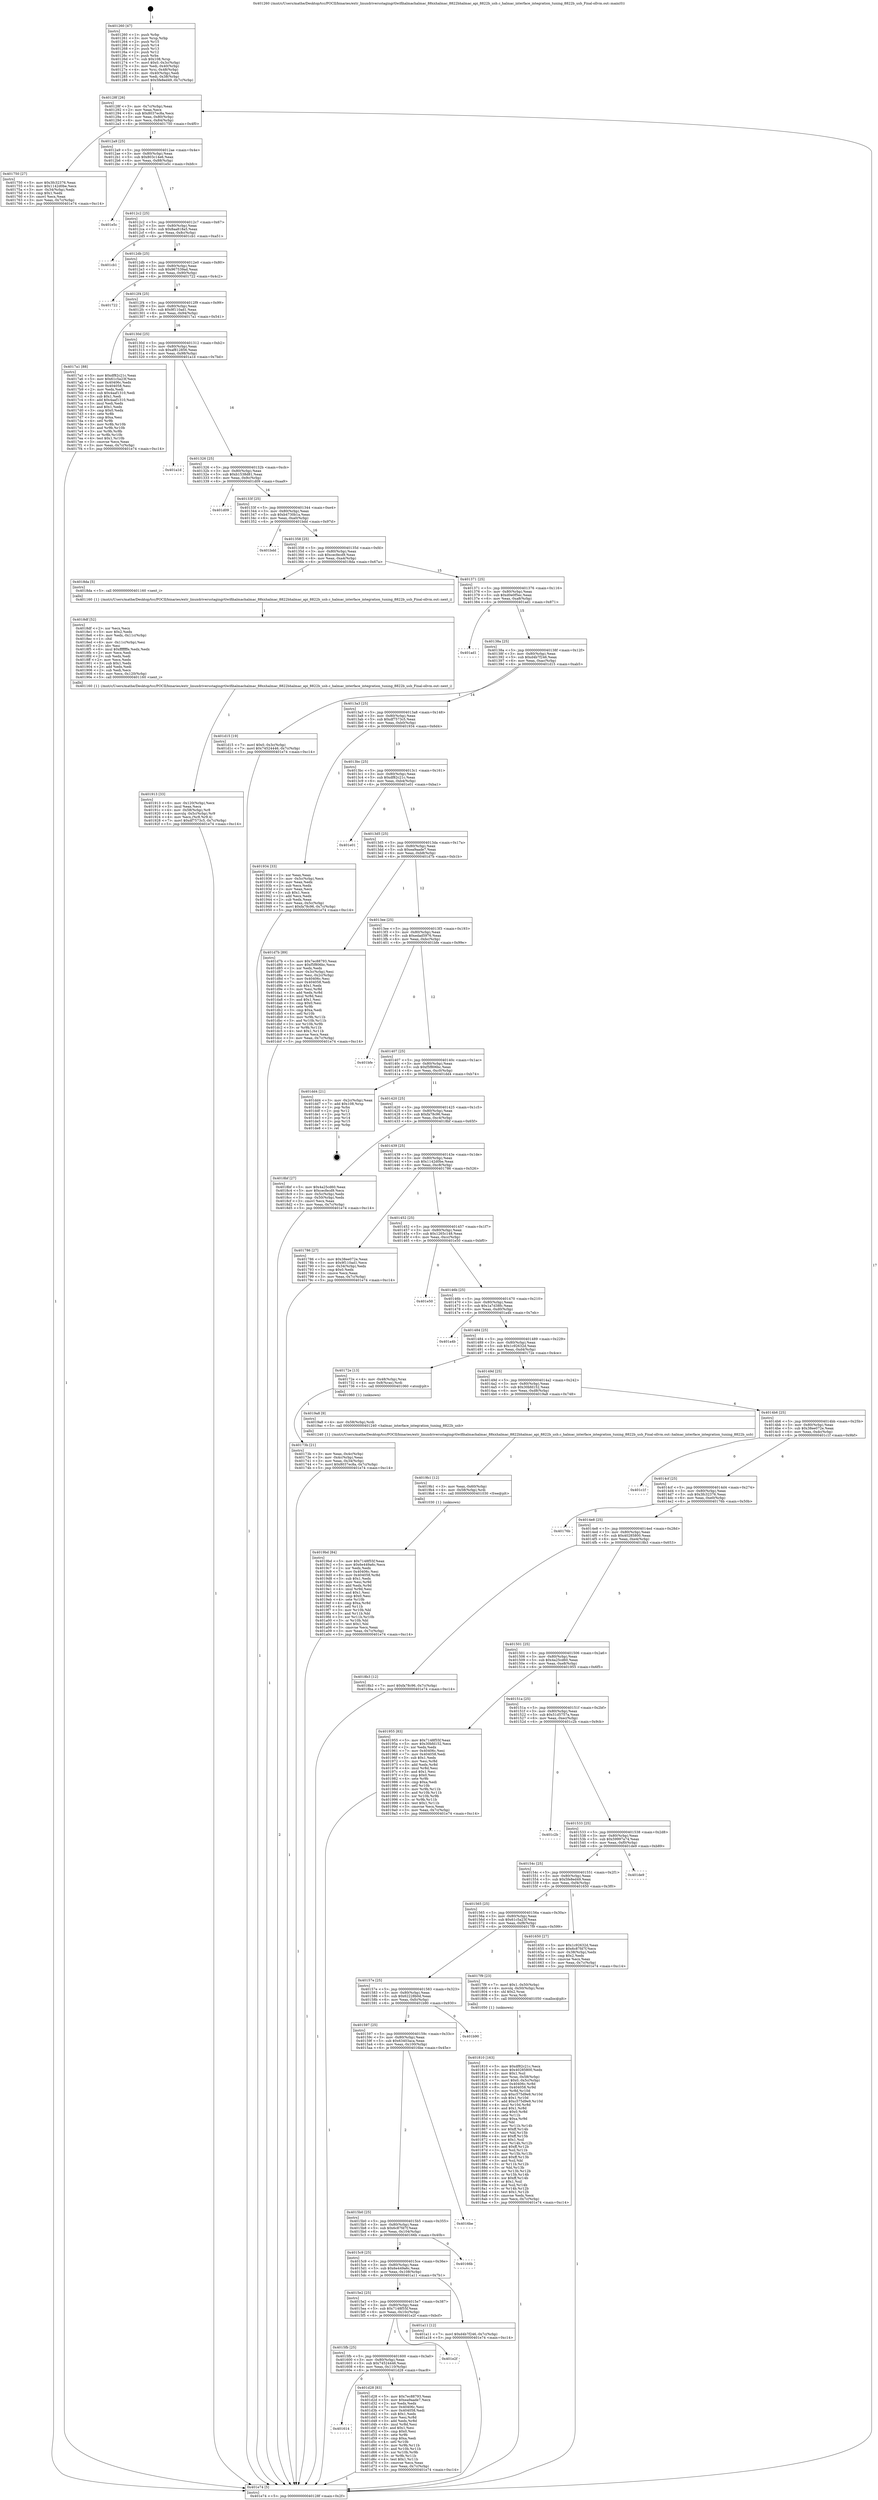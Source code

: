 digraph "0x401260" {
  label = "0x401260 (/mnt/c/Users/mathe/Desktop/tcc/POCII/binaries/extr_linuxdriversstagingrtlwifihalmachalmac_88xxhalmac_8822bhalmac_api_8822b_usb.c_halmac_interface_integration_tuning_8822b_usb_Final-ollvm.out::main(0))"
  labelloc = "t"
  node[shape=record]

  Entry [label="",width=0.3,height=0.3,shape=circle,fillcolor=black,style=filled]
  "0x40128f" [label="{
     0x40128f [26]\l
     | [instrs]\l
     &nbsp;&nbsp;0x40128f \<+3\>: mov -0x7c(%rbp),%eax\l
     &nbsp;&nbsp;0x401292 \<+2\>: mov %eax,%ecx\l
     &nbsp;&nbsp;0x401294 \<+6\>: sub $0x8037ec8a,%ecx\l
     &nbsp;&nbsp;0x40129a \<+3\>: mov %eax,-0x80(%rbp)\l
     &nbsp;&nbsp;0x40129d \<+6\>: mov %ecx,-0x84(%rbp)\l
     &nbsp;&nbsp;0x4012a3 \<+6\>: je 0000000000401750 \<main+0x4f0\>\l
  }"]
  "0x401750" [label="{
     0x401750 [27]\l
     | [instrs]\l
     &nbsp;&nbsp;0x401750 \<+5\>: mov $0x3fc32376,%eax\l
     &nbsp;&nbsp;0x401755 \<+5\>: mov $0x1142d0be,%ecx\l
     &nbsp;&nbsp;0x40175a \<+3\>: mov -0x34(%rbp),%edx\l
     &nbsp;&nbsp;0x40175d \<+3\>: cmp $0x1,%edx\l
     &nbsp;&nbsp;0x401760 \<+3\>: cmovl %ecx,%eax\l
     &nbsp;&nbsp;0x401763 \<+3\>: mov %eax,-0x7c(%rbp)\l
     &nbsp;&nbsp;0x401766 \<+5\>: jmp 0000000000401e74 \<main+0xc14\>\l
  }"]
  "0x4012a9" [label="{
     0x4012a9 [25]\l
     | [instrs]\l
     &nbsp;&nbsp;0x4012a9 \<+5\>: jmp 00000000004012ae \<main+0x4e\>\l
     &nbsp;&nbsp;0x4012ae \<+3\>: mov -0x80(%rbp),%eax\l
     &nbsp;&nbsp;0x4012b1 \<+5\>: sub $0x803c14e6,%eax\l
     &nbsp;&nbsp;0x4012b6 \<+6\>: mov %eax,-0x88(%rbp)\l
     &nbsp;&nbsp;0x4012bc \<+6\>: je 0000000000401e5c \<main+0xbfc\>\l
  }"]
  Exit [label="",width=0.3,height=0.3,shape=circle,fillcolor=black,style=filled,peripheries=2]
  "0x401e5c" [label="{
     0x401e5c\l
  }", style=dashed]
  "0x4012c2" [label="{
     0x4012c2 [25]\l
     | [instrs]\l
     &nbsp;&nbsp;0x4012c2 \<+5\>: jmp 00000000004012c7 \<main+0x67\>\l
     &nbsp;&nbsp;0x4012c7 \<+3\>: mov -0x80(%rbp),%eax\l
     &nbsp;&nbsp;0x4012ca \<+5\>: sub $0x8aa818a5,%eax\l
     &nbsp;&nbsp;0x4012cf \<+6\>: mov %eax,-0x8c(%rbp)\l
     &nbsp;&nbsp;0x4012d5 \<+6\>: je 0000000000401cb1 \<main+0xa51\>\l
  }"]
  "0x401614" [label="{
     0x401614\l
  }", style=dashed]
  "0x401cb1" [label="{
     0x401cb1\l
  }", style=dashed]
  "0x4012db" [label="{
     0x4012db [25]\l
     | [instrs]\l
     &nbsp;&nbsp;0x4012db \<+5\>: jmp 00000000004012e0 \<main+0x80\>\l
     &nbsp;&nbsp;0x4012e0 \<+3\>: mov -0x80(%rbp),%eax\l
     &nbsp;&nbsp;0x4012e3 \<+5\>: sub $0x967539ad,%eax\l
     &nbsp;&nbsp;0x4012e8 \<+6\>: mov %eax,-0x90(%rbp)\l
     &nbsp;&nbsp;0x4012ee \<+6\>: je 0000000000401722 \<main+0x4c2\>\l
  }"]
  "0x401d28" [label="{
     0x401d28 [83]\l
     | [instrs]\l
     &nbsp;&nbsp;0x401d28 \<+5\>: mov $0x7ec88793,%eax\l
     &nbsp;&nbsp;0x401d2d \<+5\>: mov $0xea9aade7,%ecx\l
     &nbsp;&nbsp;0x401d32 \<+2\>: xor %edx,%edx\l
     &nbsp;&nbsp;0x401d34 \<+7\>: mov 0x40406c,%esi\l
     &nbsp;&nbsp;0x401d3b \<+7\>: mov 0x404058,%edi\l
     &nbsp;&nbsp;0x401d42 \<+3\>: sub $0x1,%edx\l
     &nbsp;&nbsp;0x401d45 \<+3\>: mov %esi,%r8d\l
     &nbsp;&nbsp;0x401d48 \<+3\>: add %edx,%r8d\l
     &nbsp;&nbsp;0x401d4b \<+4\>: imul %r8d,%esi\l
     &nbsp;&nbsp;0x401d4f \<+3\>: and $0x1,%esi\l
     &nbsp;&nbsp;0x401d52 \<+3\>: cmp $0x0,%esi\l
     &nbsp;&nbsp;0x401d55 \<+4\>: sete %r9b\l
     &nbsp;&nbsp;0x401d59 \<+3\>: cmp $0xa,%edi\l
     &nbsp;&nbsp;0x401d5c \<+4\>: setl %r10b\l
     &nbsp;&nbsp;0x401d60 \<+3\>: mov %r9b,%r11b\l
     &nbsp;&nbsp;0x401d63 \<+3\>: and %r10b,%r11b\l
     &nbsp;&nbsp;0x401d66 \<+3\>: xor %r10b,%r9b\l
     &nbsp;&nbsp;0x401d69 \<+3\>: or %r9b,%r11b\l
     &nbsp;&nbsp;0x401d6c \<+4\>: test $0x1,%r11b\l
     &nbsp;&nbsp;0x401d70 \<+3\>: cmovne %ecx,%eax\l
     &nbsp;&nbsp;0x401d73 \<+3\>: mov %eax,-0x7c(%rbp)\l
     &nbsp;&nbsp;0x401d76 \<+5\>: jmp 0000000000401e74 \<main+0xc14\>\l
  }"]
  "0x401722" [label="{
     0x401722\l
  }", style=dashed]
  "0x4012f4" [label="{
     0x4012f4 [25]\l
     | [instrs]\l
     &nbsp;&nbsp;0x4012f4 \<+5\>: jmp 00000000004012f9 \<main+0x99\>\l
     &nbsp;&nbsp;0x4012f9 \<+3\>: mov -0x80(%rbp),%eax\l
     &nbsp;&nbsp;0x4012fc \<+5\>: sub $0x9f110ad1,%eax\l
     &nbsp;&nbsp;0x401301 \<+6\>: mov %eax,-0x94(%rbp)\l
     &nbsp;&nbsp;0x401307 \<+6\>: je 00000000004017a1 \<main+0x541\>\l
  }"]
  "0x4015fb" [label="{
     0x4015fb [25]\l
     | [instrs]\l
     &nbsp;&nbsp;0x4015fb \<+5\>: jmp 0000000000401600 \<main+0x3a0\>\l
     &nbsp;&nbsp;0x401600 \<+3\>: mov -0x80(%rbp),%eax\l
     &nbsp;&nbsp;0x401603 \<+5\>: sub $0x74524446,%eax\l
     &nbsp;&nbsp;0x401608 \<+6\>: mov %eax,-0x110(%rbp)\l
     &nbsp;&nbsp;0x40160e \<+6\>: je 0000000000401d28 \<main+0xac8\>\l
  }"]
  "0x4017a1" [label="{
     0x4017a1 [88]\l
     | [instrs]\l
     &nbsp;&nbsp;0x4017a1 \<+5\>: mov $0xdf82c21c,%eax\l
     &nbsp;&nbsp;0x4017a6 \<+5\>: mov $0x61c5a23f,%ecx\l
     &nbsp;&nbsp;0x4017ab \<+7\>: mov 0x40406c,%edx\l
     &nbsp;&nbsp;0x4017b2 \<+7\>: mov 0x404058,%esi\l
     &nbsp;&nbsp;0x4017b9 \<+2\>: mov %edx,%edi\l
     &nbsp;&nbsp;0x4017bb \<+6\>: sub $0x4aaf1310,%edi\l
     &nbsp;&nbsp;0x4017c1 \<+3\>: sub $0x1,%edi\l
     &nbsp;&nbsp;0x4017c4 \<+6\>: add $0x4aaf1310,%edi\l
     &nbsp;&nbsp;0x4017ca \<+3\>: imul %edi,%edx\l
     &nbsp;&nbsp;0x4017cd \<+3\>: and $0x1,%edx\l
     &nbsp;&nbsp;0x4017d0 \<+3\>: cmp $0x0,%edx\l
     &nbsp;&nbsp;0x4017d3 \<+4\>: sete %r8b\l
     &nbsp;&nbsp;0x4017d7 \<+3\>: cmp $0xa,%esi\l
     &nbsp;&nbsp;0x4017da \<+4\>: setl %r9b\l
     &nbsp;&nbsp;0x4017de \<+3\>: mov %r8b,%r10b\l
     &nbsp;&nbsp;0x4017e1 \<+3\>: and %r9b,%r10b\l
     &nbsp;&nbsp;0x4017e4 \<+3\>: xor %r9b,%r8b\l
     &nbsp;&nbsp;0x4017e7 \<+3\>: or %r8b,%r10b\l
     &nbsp;&nbsp;0x4017ea \<+4\>: test $0x1,%r10b\l
     &nbsp;&nbsp;0x4017ee \<+3\>: cmovne %ecx,%eax\l
     &nbsp;&nbsp;0x4017f1 \<+3\>: mov %eax,-0x7c(%rbp)\l
     &nbsp;&nbsp;0x4017f4 \<+5\>: jmp 0000000000401e74 \<main+0xc14\>\l
  }"]
  "0x40130d" [label="{
     0x40130d [25]\l
     | [instrs]\l
     &nbsp;&nbsp;0x40130d \<+5\>: jmp 0000000000401312 \<main+0xb2\>\l
     &nbsp;&nbsp;0x401312 \<+3\>: mov -0x80(%rbp),%eax\l
     &nbsp;&nbsp;0x401315 \<+5\>: sub $0xaf812856,%eax\l
     &nbsp;&nbsp;0x40131a \<+6\>: mov %eax,-0x98(%rbp)\l
     &nbsp;&nbsp;0x401320 \<+6\>: je 0000000000401a1d \<main+0x7bd\>\l
  }"]
  "0x401e2f" [label="{
     0x401e2f\l
  }", style=dashed]
  "0x401a1d" [label="{
     0x401a1d\l
  }", style=dashed]
  "0x401326" [label="{
     0x401326 [25]\l
     | [instrs]\l
     &nbsp;&nbsp;0x401326 \<+5\>: jmp 000000000040132b \<main+0xcb\>\l
     &nbsp;&nbsp;0x40132b \<+3\>: mov -0x80(%rbp),%eax\l
     &nbsp;&nbsp;0x40132e \<+5\>: sub $0xb1538d81,%eax\l
     &nbsp;&nbsp;0x401333 \<+6\>: mov %eax,-0x9c(%rbp)\l
     &nbsp;&nbsp;0x401339 \<+6\>: je 0000000000401d09 \<main+0xaa9\>\l
  }"]
  "0x4015e2" [label="{
     0x4015e2 [25]\l
     | [instrs]\l
     &nbsp;&nbsp;0x4015e2 \<+5\>: jmp 00000000004015e7 \<main+0x387\>\l
     &nbsp;&nbsp;0x4015e7 \<+3\>: mov -0x80(%rbp),%eax\l
     &nbsp;&nbsp;0x4015ea \<+5\>: sub $0x7148f55f,%eax\l
     &nbsp;&nbsp;0x4015ef \<+6\>: mov %eax,-0x10c(%rbp)\l
     &nbsp;&nbsp;0x4015f5 \<+6\>: je 0000000000401e2f \<main+0xbcf\>\l
  }"]
  "0x401d09" [label="{
     0x401d09\l
  }", style=dashed]
  "0x40133f" [label="{
     0x40133f [25]\l
     | [instrs]\l
     &nbsp;&nbsp;0x40133f \<+5\>: jmp 0000000000401344 \<main+0xe4\>\l
     &nbsp;&nbsp;0x401344 \<+3\>: mov -0x80(%rbp),%eax\l
     &nbsp;&nbsp;0x401347 \<+5\>: sub $0xb4730b1a,%eax\l
     &nbsp;&nbsp;0x40134c \<+6\>: mov %eax,-0xa0(%rbp)\l
     &nbsp;&nbsp;0x401352 \<+6\>: je 0000000000401bdd \<main+0x97d\>\l
  }"]
  "0x401a11" [label="{
     0x401a11 [12]\l
     | [instrs]\l
     &nbsp;&nbsp;0x401a11 \<+7\>: movl $0xd4b7f246,-0x7c(%rbp)\l
     &nbsp;&nbsp;0x401a18 \<+5\>: jmp 0000000000401e74 \<main+0xc14\>\l
  }"]
  "0x401bdd" [label="{
     0x401bdd\l
  }", style=dashed]
  "0x401358" [label="{
     0x401358 [25]\l
     | [instrs]\l
     &nbsp;&nbsp;0x401358 \<+5\>: jmp 000000000040135d \<main+0xfd\>\l
     &nbsp;&nbsp;0x40135d \<+3\>: mov -0x80(%rbp),%eax\l
     &nbsp;&nbsp;0x401360 \<+5\>: sub $0xcecfecd9,%eax\l
     &nbsp;&nbsp;0x401365 \<+6\>: mov %eax,-0xa4(%rbp)\l
     &nbsp;&nbsp;0x40136b \<+6\>: je 00000000004018da \<main+0x67a\>\l
  }"]
  "0x4015c9" [label="{
     0x4015c9 [25]\l
     | [instrs]\l
     &nbsp;&nbsp;0x4015c9 \<+5\>: jmp 00000000004015ce \<main+0x36e\>\l
     &nbsp;&nbsp;0x4015ce \<+3\>: mov -0x80(%rbp),%eax\l
     &nbsp;&nbsp;0x4015d1 \<+5\>: sub $0x6e449a6c,%eax\l
     &nbsp;&nbsp;0x4015d6 \<+6\>: mov %eax,-0x108(%rbp)\l
     &nbsp;&nbsp;0x4015dc \<+6\>: je 0000000000401a11 \<main+0x7b1\>\l
  }"]
  "0x4018da" [label="{
     0x4018da [5]\l
     | [instrs]\l
     &nbsp;&nbsp;0x4018da \<+5\>: call 0000000000401160 \<next_i\>\l
     | [calls]\l
     &nbsp;&nbsp;0x401160 \{1\} (/mnt/c/Users/mathe/Desktop/tcc/POCII/binaries/extr_linuxdriversstagingrtlwifihalmachalmac_88xxhalmac_8822bhalmac_api_8822b_usb.c_halmac_interface_integration_tuning_8822b_usb_Final-ollvm.out::next_i)\l
  }"]
  "0x401371" [label="{
     0x401371 [25]\l
     | [instrs]\l
     &nbsp;&nbsp;0x401371 \<+5\>: jmp 0000000000401376 \<main+0x116\>\l
     &nbsp;&nbsp;0x401376 \<+3\>: mov -0x80(%rbp),%eax\l
     &nbsp;&nbsp;0x401379 \<+5\>: sub $0xd0e0f5ec,%eax\l
     &nbsp;&nbsp;0x40137e \<+6\>: mov %eax,-0xa8(%rbp)\l
     &nbsp;&nbsp;0x401384 \<+6\>: je 0000000000401ad1 \<main+0x871\>\l
  }"]
  "0x40166b" [label="{
     0x40166b\l
  }", style=dashed]
  "0x401ad1" [label="{
     0x401ad1\l
  }", style=dashed]
  "0x40138a" [label="{
     0x40138a [25]\l
     | [instrs]\l
     &nbsp;&nbsp;0x40138a \<+5\>: jmp 000000000040138f \<main+0x12f\>\l
     &nbsp;&nbsp;0x40138f \<+3\>: mov -0x80(%rbp),%eax\l
     &nbsp;&nbsp;0x401392 \<+5\>: sub $0xd4b7f246,%eax\l
     &nbsp;&nbsp;0x401397 \<+6\>: mov %eax,-0xac(%rbp)\l
     &nbsp;&nbsp;0x40139d \<+6\>: je 0000000000401d15 \<main+0xab5\>\l
  }"]
  "0x4015b0" [label="{
     0x4015b0 [25]\l
     | [instrs]\l
     &nbsp;&nbsp;0x4015b0 \<+5\>: jmp 00000000004015b5 \<main+0x355\>\l
     &nbsp;&nbsp;0x4015b5 \<+3\>: mov -0x80(%rbp),%eax\l
     &nbsp;&nbsp;0x4015b8 \<+5\>: sub $0x6c87fd7f,%eax\l
     &nbsp;&nbsp;0x4015bd \<+6\>: mov %eax,-0x104(%rbp)\l
     &nbsp;&nbsp;0x4015c3 \<+6\>: je 000000000040166b \<main+0x40b\>\l
  }"]
  "0x401d15" [label="{
     0x401d15 [19]\l
     | [instrs]\l
     &nbsp;&nbsp;0x401d15 \<+7\>: movl $0x0,-0x3c(%rbp)\l
     &nbsp;&nbsp;0x401d1c \<+7\>: movl $0x74524446,-0x7c(%rbp)\l
     &nbsp;&nbsp;0x401d23 \<+5\>: jmp 0000000000401e74 \<main+0xc14\>\l
  }"]
  "0x4013a3" [label="{
     0x4013a3 [25]\l
     | [instrs]\l
     &nbsp;&nbsp;0x4013a3 \<+5\>: jmp 00000000004013a8 \<main+0x148\>\l
     &nbsp;&nbsp;0x4013a8 \<+3\>: mov -0x80(%rbp),%eax\l
     &nbsp;&nbsp;0x4013ab \<+5\>: sub $0xdf7573c5,%eax\l
     &nbsp;&nbsp;0x4013b0 \<+6\>: mov %eax,-0xb0(%rbp)\l
     &nbsp;&nbsp;0x4013b6 \<+6\>: je 0000000000401934 \<main+0x6d4\>\l
  }"]
  "0x4016be" [label="{
     0x4016be\l
  }", style=dashed]
  "0x401934" [label="{
     0x401934 [33]\l
     | [instrs]\l
     &nbsp;&nbsp;0x401934 \<+2\>: xor %eax,%eax\l
     &nbsp;&nbsp;0x401936 \<+3\>: mov -0x5c(%rbp),%ecx\l
     &nbsp;&nbsp;0x401939 \<+2\>: mov %eax,%edx\l
     &nbsp;&nbsp;0x40193b \<+2\>: sub %ecx,%edx\l
     &nbsp;&nbsp;0x40193d \<+2\>: mov %eax,%ecx\l
     &nbsp;&nbsp;0x40193f \<+3\>: sub $0x1,%ecx\l
     &nbsp;&nbsp;0x401942 \<+2\>: add %ecx,%edx\l
     &nbsp;&nbsp;0x401944 \<+2\>: sub %edx,%eax\l
     &nbsp;&nbsp;0x401946 \<+3\>: mov %eax,-0x5c(%rbp)\l
     &nbsp;&nbsp;0x401949 \<+7\>: movl $0xfa78c96,-0x7c(%rbp)\l
     &nbsp;&nbsp;0x401950 \<+5\>: jmp 0000000000401e74 \<main+0xc14\>\l
  }"]
  "0x4013bc" [label="{
     0x4013bc [25]\l
     | [instrs]\l
     &nbsp;&nbsp;0x4013bc \<+5\>: jmp 00000000004013c1 \<main+0x161\>\l
     &nbsp;&nbsp;0x4013c1 \<+3\>: mov -0x80(%rbp),%eax\l
     &nbsp;&nbsp;0x4013c4 \<+5\>: sub $0xdf82c21c,%eax\l
     &nbsp;&nbsp;0x4013c9 \<+6\>: mov %eax,-0xb4(%rbp)\l
     &nbsp;&nbsp;0x4013cf \<+6\>: je 0000000000401e01 \<main+0xba1\>\l
  }"]
  "0x401597" [label="{
     0x401597 [25]\l
     | [instrs]\l
     &nbsp;&nbsp;0x401597 \<+5\>: jmp 000000000040159c \<main+0x33c\>\l
     &nbsp;&nbsp;0x40159c \<+3\>: mov -0x80(%rbp),%eax\l
     &nbsp;&nbsp;0x40159f \<+5\>: sub $0x63403aca,%eax\l
     &nbsp;&nbsp;0x4015a4 \<+6\>: mov %eax,-0x100(%rbp)\l
     &nbsp;&nbsp;0x4015aa \<+6\>: je 00000000004016be \<main+0x45e\>\l
  }"]
  "0x401e01" [label="{
     0x401e01\l
  }", style=dashed]
  "0x4013d5" [label="{
     0x4013d5 [25]\l
     | [instrs]\l
     &nbsp;&nbsp;0x4013d5 \<+5\>: jmp 00000000004013da \<main+0x17a\>\l
     &nbsp;&nbsp;0x4013da \<+3\>: mov -0x80(%rbp),%eax\l
     &nbsp;&nbsp;0x4013dd \<+5\>: sub $0xea9aade7,%eax\l
     &nbsp;&nbsp;0x4013e2 \<+6\>: mov %eax,-0xb8(%rbp)\l
     &nbsp;&nbsp;0x4013e8 \<+6\>: je 0000000000401d7b \<main+0xb1b\>\l
  }"]
  "0x401b90" [label="{
     0x401b90\l
  }", style=dashed]
  "0x401d7b" [label="{
     0x401d7b [89]\l
     | [instrs]\l
     &nbsp;&nbsp;0x401d7b \<+5\>: mov $0x7ec88793,%eax\l
     &nbsp;&nbsp;0x401d80 \<+5\>: mov $0xf5f806bc,%ecx\l
     &nbsp;&nbsp;0x401d85 \<+2\>: xor %edx,%edx\l
     &nbsp;&nbsp;0x401d87 \<+3\>: mov -0x3c(%rbp),%esi\l
     &nbsp;&nbsp;0x401d8a \<+3\>: mov %esi,-0x2c(%rbp)\l
     &nbsp;&nbsp;0x401d8d \<+7\>: mov 0x40406c,%esi\l
     &nbsp;&nbsp;0x401d94 \<+7\>: mov 0x404058,%edi\l
     &nbsp;&nbsp;0x401d9b \<+3\>: sub $0x1,%edx\l
     &nbsp;&nbsp;0x401d9e \<+3\>: mov %esi,%r8d\l
     &nbsp;&nbsp;0x401da1 \<+3\>: add %edx,%r8d\l
     &nbsp;&nbsp;0x401da4 \<+4\>: imul %r8d,%esi\l
     &nbsp;&nbsp;0x401da8 \<+3\>: and $0x1,%esi\l
     &nbsp;&nbsp;0x401dab \<+3\>: cmp $0x0,%esi\l
     &nbsp;&nbsp;0x401dae \<+4\>: sete %r9b\l
     &nbsp;&nbsp;0x401db2 \<+3\>: cmp $0xa,%edi\l
     &nbsp;&nbsp;0x401db5 \<+4\>: setl %r10b\l
     &nbsp;&nbsp;0x401db9 \<+3\>: mov %r9b,%r11b\l
     &nbsp;&nbsp;0x401dbc \<+3\>: and %r10b,%r11b\l
     &nbsp;&nbsp;0x401dbf \<+3\>: xor %r10b,%r9b\l
     &nbsp;&nbsp;0x401dc2 \<+3\>: or %r9b,%r11b\l
     &nbsp;&nbsp;0x401dc5 \<+4\>: test $0x1,%r11b\l
     &nbsp;&nbsp;0x401dc9 \<+3\>: cmovne %ecx,%eax\l
     &nbsp;&nbsp;0x401dcc \<+3\>: mov %eax,-0x7c(%rbp)\l
     &nbsp;&nbsp;0x401dcf \<+5\>: jmp 0000000000401e74 \<main+0xc14\>\l
  }"]
  "0x4013ee" [label="{
     0x4013ee [25]\l
     | [instrs]\l
     &nbsp;&nbsp;0x4013ee \<+5\>: jmp 00000000004013f3 \<main+0x193\>\l
     &nbsp;&nbsp;0x4013f3 \<+3\>: mov -0x80(%rbp),%eax\l
     &nbsp;&nbsp;0x4013f6 \<+5\>: sub $0xedad5976,%eax\l
     &nbsp;&nbsp;0x4013fb \<+6\>: mov %eax,-0xbc(%rbp)\l
     &nbsp;&nbsp;0x401401 \<+6\>: je 0000000000401bfe \<main+0x99e\>\l
  }"]
  "0x4019bd" [label="{
     0x4019bd [84]\l
     | [instrs]\l
     &nbsp;&nbsp;0x4019bd \<+5\>: mov $0x7148f55f,%eax\l
     &nbsp;&nbsp;0x4019c2 \<+5\>: mov $0x6e449a6c,%ecx\l
     &nbsp;&nbsp;0x4019c7 \<+2\>: xor %edx,%edx\l
     &nbsp;&nbsp;0x4019c9 \<+7\>: mov 0x40406c,%esi\l
     &nbsp;&nbsp;0x4019d0 \<+8\>: mov 0x404058,%r8d\l
     &nbsp;&nbsp;0x4019d8 \<+3\>: sub $0x1,%edx\l
     &nbsp;&nbsp;0x4019db \<+3\>: mov %esi,%r9d\l
     &nbsp;&nbsp;0x4019de \<+3\>: add %edx,%r9d\l
     &nbsp;&nbsp;0x4019e1 \<+4\>: imul %r9d,%esi\l
     &nbsp;&nbsp;0x4019e5 \<+3\>: and $0x1,%esi\l
     &nbsp;&nbsp;0x4019e8 \<+3\>: cmp $0x0,%esi\l
     &nbsp;&nbsp;0x4019eb \<+4\>: sete %r10b\l
     &nbsp;&nbsp;0x4019ef \<+4\>: cmp $0xa,%r8d\l
     &nbsp;&nbsp;0x4019f3 \<+4\>: setl %r11b\l
     &nbsp;&nbsp;0x4019f7 \<+3\>: mov %r10b,%bl\l
     &nbsp;&nbsp;0x4019fa \<+3\>: and %r11b,%bl\l
     &nbsp;&nbsp;0x4019fd \<+3\>: xor %r11b,%r10b\l
     &nbsp;&nbsp;0x401a00 \<+3\>: or %r10b,%bl\l
     &nbsp;&nbsp;0x401a03 \<+3\>: test $0x1,%bl\l
     &nbsp;&nbsp;0x401a06 \<+3\>: cmovne %ecx,%eax\l
     &nbsp;&nbsp;0x401a09 \<+3\>: mov %eax,-0x7c(%rbp)\l
     &nbsp;&nbsp;0x401a0c \<+5\>: jmp 0000000000401e74 \<main+0xc14\>\l
  }"]
  "0x401bfe" [label="{
     0x401bfe\l
  }", style=dashed]
  "0x401407" [label="{
     0x401407 [25]\l
     | [instrs]\l
     &nbsp;&nbsp;0x401407 \<+5\>: jmp 000000000040140c \<main+0x1ac\>\l
     &nbsp;&nbsp;0x40140c \<+3\>: mov -0x80(%rbp),%eax\l
     &nbsp;&nbsp;0x40140f \<+5\>: sub $0xf5f806bc,%eax\l
     &nbsp;&nbsp;0x401414 \<+6\>: mov %eax,-0xc0(%rbp)\l
     &nbsp;&nbsp;0x40141a \<+6\>: je 0000000000401dd4 \<main+0xb74\>\l
  }"]
  "0x4019b1" [label="{
     0x4019b1 [12]\l
     | [instrs]\l
     &nbsp;&nbsp;0x4019b1 \<+3\>: mov %eax,-0x60(%rbp)\l
     &nbsp;&nbsp;0x4019b4 \<+4\>: mov -0x58(%rbp),%rdi\l
     &nbsp;&nbsp;0x4019b8 \<+5\>: call 0000000000401030 \<free@plt\>\l
     | [calls]\l
     &nbsp;&nbsp;0x401030 \{1\} (unknown)\l
  }"]
  "0x401dd4" [label="{
     0x401dd4 [21]\l
     | [instrs]\l
     &nbsp;&nbsp;0x401dd4 \<+3\>: mov -0x2c(%rbp),%eax\l
     &nbsp;&nbsp;0x401dd7 \<+7\>: add $0x108,%rsp\l
     &nbsp;&nbsp;0x401dde \<+1\>: pop %rbx\l
     &nbsp;&nbsp;0x401ddf \<+2\>: pop %r12\l
     &nbsp;&nbsp;0x401de1 \<+2\>: pop %r13\l
     &nbsp;&nbsp;0x401de3 \<+2\>: pop %r14\l
     &nbsp;&nbsp;0x401de5 \<+2\>: pop %r15\l
     &nbsp;&nbsp;0x401de7 \<+1\>: pop %rbp\l
     &nbsp;&nbsp;0x401de8 \<+1\>: ret\l
  }"]
  "0x401420" [label="{
     0x401420 [25]\l
     | [instrs]\l
     &nbsp;&nbsp;0x401420 \<+5\>: jmp 0000000000401425 \<main+0x1c5\>\l
     &nbsp;&nbsp;0x401425 \<+3\>: mov -0x80(%rbp),%eax\l
     &nbsp;&nbsp;0x401428 \<+5\>: sub $0xfa78c96,%eax\l
     &nbsp;&nbsp;0x40142d \<+6\>: mov %eax,-0xc4(%rbp)\l
     &nbsp;&nbsp;0x401433 \<+6\>: je 00000000004018bf \<main+0x65f\>\l
  }"]
  "0x401913" [label="{
     0x401913 [33]\l
     | [instrs]\l
     &nbsp;&nbsp;0x401913 \<+6\>: mov -0x120(%rbp),%ecx\l
     &nbsp;&nbsp;0x401919 \<+3\>: imul %eax,%ecx\l
     &nbsp;&nbsp;0x40191c \<+4\>: mov -0x58(%rbp),%r8\l
     &nbsp;&nbsp;0x401920 \<+4\>: movslq -0x5c(%rbp),%r9\l
     &nbsp;&nbsp;0x401924 \<+4\>: mov %ecx,(%r8,%r9,4)\l
     &nbsp;&nbsp;0x401928 \<+7\>: movl $0xdf7573c5,-0x7c(%rbp)\l
     &nbsp;&nbsp;0x40192f \<+5\>: jmp 0000000000401e74 \<main+0xc14\>\l
  }"]
  "0x4018bf" [label="{
     0x4018bf [27]\l
     | [instrs]\l
     &nbsp;&nbsp;0x4018bf \<+5\>: mov $0x4a25cd60,%eax\l
     &nbsp;&nbsp;0x4018c4 \<+5\>: mov $0xcecfecd9,%ecx\l
     &nbsp;&nbsp;0x4018c9 \<+3\>: mov -0x5c(%rbp),%edx\l
     &nbsp;&nbsp;0x4018cc \<+3\>: cmp -0x50(%rbp),%edx\l
     &nbsp;&nbsp;0x4018cf \<+3\>: cmovl %ecx,%eax\l
     &nbsp;&nbsp;0x4018d2 \<+3\>: mov %eax,-0x7c(%rbp)\l
     &nbsp;&nbsp;0x4018d5 \<+5\>: jmp 0000000000401e74 \<main+0xc14\>\l
  }"]
  "0x401439" [label="{
     0x401439 [25]\l
     | [instrs]\l
     &nbsp;&nbsp;0x401439 \<+5\>: jmp 000000000040143e \<main+0x1de\>\l
     &nbsp;&nbsp;0x40143e \<+3\>: mov -0x80(%rbp),%eax\l
     &nbsp;&nbsp;0x401441 \<+5\>: sub $0x1142d0be,%eax\l
     &nbsp;&nbsp;0x401446 \<+6\>: mov %eax,-0xc8(%rbp)\l
     &nbsp;&nbsp;0x40144c \<+6\>: je 0000000000401786 \<main+0x526\>\l
  }"]
  "0x4018df" [label="{
     0x4018df [52]\l
     | [instrs]\l
     &nbsp;&nbsp;0x4018df \<+2\>: xor %ecx,%ecx\l
     &nbsp;&nbsp;0x4018e1 \<+5\>: mov $0x2,%edx\l
     &nbsp;&nbsp;0x4018e6 \<+6\>: mov %edx,-0x11c(%rbp)\l
     &nbsp;&nbsp;0x4018ec \<+1\>: cltd\l
     &nbsp;&nbsp;0x4018ed \<+6\>: mov -0x11c(%rbp),%esi\l
     &nbsp;&nbsp;0x4018f3 \<+2\>: idiv %esi\l
     &nbsp;&nbsp;0x4018f5 \<+6\>: imul $0xfffffffe,%edx,%edx\l
     &nbsp;&nbsp;0x4018fb \<+2\>: mov %ecx,%edi\l
     &nbsp;&nbsp;0x4018fd \<+2\>: sub %edx,%edi\l
     &nbsp;&nbsp;0x4018ff \<+2\>: mov %ecx,%edx\l
     &nbsp;&nbsp;0x401901 \<+3\>: sub $0x1,%edx\l
     &nbsp;&nbsp;0x401904 \<+2\>: add %edx,%edi\l
     &nbsp;&nbsp;0x401906 \<+2\>: sub %edi,%ecx\l
     &nbsp;&nbsp;0x401908 \<+6\>: mov %ecx,-0x120(%rbp)\l
     &nbsp;&nbsp;0x40190e \<+5\>: call 0000000000401160 \<next_i\>\l
     | [calls]\l
     &nbsp;&nbsp;0x401160 \{1\} (/mnt/c/Users/mathe/Desktop/tcc/POCII/binaries/extr_linuxdriversstagingrtlwifihalmachalmac_88xxhalmac_8822bhalmac_api_8822b_usb.c_halmac_interface_integration_tuning_8822b_usb_Final-ollvm.out::next_i)\l
  }"]
  "0x401786" [label="{
     0x401786 [27]\l
     | [instrs]\l
     &nbsp;&nbsp;0x401786 \<+5\>: mov $0x38ee072e,%eax\l
     &nbsp;&nbsp;0x40178b \<+5\>: mov $0x9f110ad1,%ecx\l
     &nbsp;&nbsp;0x401790 \<+3\>: mov -0x34(%rbp),%edx\l
     &nbsp;&nbsp;0x401793 \<+3\>: cmp $0x0,%edx\l
     &nbsp;&nbsp;0x401796 \<+3\>: cmove %ecx,%eax\l
     &nbsp;&nbsp;0x401799 \<+3\>: mov %eax,-0x7c(%rbp)\l
     &nbsp;&nbsp;0x40179c \<+5\>: jmp 0000000000401e74 \<main+0xc14\>\l
  }"]
  "0x401452" [label="{
     0x401452 [25]\l
     | [instrs]\l
     &nbsp;&nbsp;0x401452 \<+5\>: jmp 0000000000401457 \<main+0x1f7\>\l
     &nbsp;&nbsp;0x401457 \<+3\>: mov -0x80(%rbp),%eax\l
     &nbsp;&nbsp;0x40145a \<+5\>: sub $0x1265c148,%eax\l
     &nbsp;&nbsp;0x40145f \<+6\>: mov %eax,-0xcc(%rbp)\l
     &nbsp;&nbsp;0x401465 \<+6\>: je 0000000000401e50 \<main+0xbf0\>\l
  }"]
  "0x401810" [label="{
     0x401810 [163]\l
     | [instrs]\l
     &nbsp;&nbsp;0x401810 \<+5\>: mov $0xdf82c21c,%ecx\l
     &nbsp;&nbsp;0x401815 \<+5\>: mov $0x40285800,%edx\l
     &nbsp;&nbsp;0x40181a \<+3\>: mov $0x1,%sil\l
     &nbsp;&nbsp;0x40181d \<+4\>: mov %rax,-0x58(%rbp)\l
     &nbsp;&nbsp;0x401821 \<+7\>: movl $0x0,-0x5c(%rbp)\l
     &nbsp;&nbsp;0x401828 \<+8\>: mov 0x40406c,%r8d\l
     &nbsp;&nbsp;0x401830 \<+8\>: mov 0x404058,%r9d\l
     &nbsp;&nbsp;0x401838 \<+3\>: mov %r8d,%r10d\l
     &nbsp;&nbsp;0x40183b \<+7\>: sub $0xc575d9e9,%r10d\l
     &nbsp;&nbsp;0x401842 \<+4\>: sub $0x1,%r10d\l
     &nbsp;&nbsp;0x401846 \<+7\>: add $0xc575d9e9,%r10d\l
     &nbsp;&nbsp;0x40184d \<+4\>: imul %r10d,%r8d\l
     &nbsp;&nbsp;0x401851 \<+4\>: and $0x1,%r8d\l
     &nbsp;&nbsp;0x401855 \<+4\>: cmp $0x0,%r8d\l
     &nbsp;&nbsp;0x401859 \<+4\>: sete %r11b\l
     &nbsp;&nbsp;0x40185d \<+4\>: cmp $0xa,%r9d\l
     &nbsp;&nbsp;0x401861 \<+3\>: setl %bl\l
     &nbsp;&nbsp;0x401864 \<+3\>: mov %r11b,%r14b\l
     &nbsp;&nbsp;0x401867 \<+4\>: xor $0xff,%r14b\l
     &nbsp;&nbsp;0x40186b \<+3\>: mov %bl,%r15b\l
     &nbsp;&nbsp;0x40186e \<+4\>: xor $0xff,%r15b\l
     &nbsp;&nbsp;0x401872 \<+4\>: xor $0x1,%sil\l
     &nbsp;&nbsp;0x401876 \<+3\>: mov %r14b,%r12b\l
     &nbsp;&nbsp;0x401879 \<+4\>: and $0xff,%r12b\l
     &nbsp;&nbsp;0x40187d \<+3\>: and %sil,%r11b\l
     &nbsp;&nbsp;0x401880 \<+3\>: mov %r15b,%r13b\l
     &nbsp;&nbsp;0x401883 \<+4\>: and $0xff,%r13b\l
     &nbsp;&nbsp;0x401887 \<+3\>: and %sil,%bl\l
     &nbsp;&nbsp;0x40188a \<+3\>: or %r11b,%r12b\l
     &nbsp;&nbsp;0x40188d \<+3\>: or %bl,%r13b\l
     &nbsp;&nbsp;0x401890 \<+3\>: xor %r13b,%r12b\l
     &nbsp;&nbsp;0x401893 \<+3\>: or %r15b,%r14b\l
     &nbsp;&nbsp;0x401896 \<+4\>: xor $0xff,%r14b\l
     &nbsp;&nbsp;0x40189a \<+4\>: or $0x1,%sil\l
     &nbsp;&nbsp;0x40189e \<+3\>: and %sil,%r14b\l
     &nbsp;&nbsp;0x4018a1 \<+3\>: or %r14b,%r12b\l
     &nbsp;&nbsp;0x4018a4 \<+4\>: test $0x1,%r12b\l
     &nbsp;&nbsp;0x4018a8 \<+3\>: cmovne %edx,%ecx\l
     &nbsp;&nbsp;0x4018ab \<+3\>: mov %ecx,-0x7c(%rbp)\l
     &nbsp;&nbsp;0x4018ae \<+5\>: jmp 0000000000401e74 \<main+0xc14\>\l
  }"]
  "0x401e50" [label="{
     0x401e50\l
  }", style=dashed]
  "0x40146b" [label="{
     0x40146b [25]\l
     | [instrs]\l
     &nbsp;&nbsp;0x40146b \<+5\>: jmp 0000000000401470 \<main+0x210\>\l
     &nbsp;&nbsp;0x401470 \<+3\>: mov -0x80(%rbp),%eax\l
     &nbsp;&nbsp;0x401473 \<+5\>: sub $0x1a7d38fc,%eax\l
     &nbsp;&nbsp;0x401478 \<+6\>: mov %eax,-0xd0(%rbp)\l
     &nbsp;&nbsp;0x40147e \<+6\>: je 0000000000401a4b \<main+0x7eb\>\l
  }"]
  "0x40157e" [label="{
     0x40157e [25]\l
     | [instrs]\l
     &nbsp;&nbsp;0x40157e \<+5\>: jmp 0000000000401583 \<main+0x323\>\l
     &nbsp;&nbsp;0x401583 \<+3\>: mov -0x80(%rbp),%eax\l
     &nbsp;&nbsp;0x401586 \<+5\>: sub $0x62228b0d,%eax\l
     &nbsp;&nbsp;0x40158b \<+6\>: mov %eax,-0xfc(%rbp)\l
     &nbsp;&nbsp;0x401591 \<+6\>: je 0000000000401b90 \<main+0x930\>\l
  }"]
  "0x401a4b" [label="{
     0x401a4b\l
  }", style=dashed]
  "0x401484" [label="{
     0x401484 [25]\l
     | [instrs]\l
     &nbsp;&nbsp;0x401484 \<+5\>: jmp 0000000000401489 \<main+0x229\>\l
     &nbsp;&nbsp;0x401489 \<+3\>: mov -0x80(%rbp),%eax\l
     &nbsp;&nbsp;0x40148c \<+5\>: sub $0x1c92632d,%eax\l
     &nbsp;&nbsp;0x401491 \<+6\>: mov %eax,-0xd4(%rbp)\l
     &nbsp;&nbsp;0x401497 \<+6\>: je 000000000040172e \<main+0x4ce\>\l
  }"]
  "0x4017f9" [label="{
     0x4017f9 [23]\l
     | [instrs]\l
     &nbsp;&nbsp;0x4017f9 \<+7\>: movl $0x1,-0x50(%rbp)\l
     &nbsp;&nbsp;0x401800 \<+4\>: movslq -0x50(%rbp),%rax\l
     &nbsp;&nbsp;0x401804 \<+4\>: shl $0x2,%rax\l
     &nbsp;&nbsp;0x401808 \<+3\>: mov %rax,%rdi\l
     &nbsp;&nbsp;0x40180b \<+5\>: call 0000000000401050 \<malloc@plt\>\l
     | [calls]\l
     &nbsp;&nbsp;0x401050 \{1\} (unknown)\l
  }"]
  "0x40172e" [label="{
     0x40172e [13]\l
     | [instrs]\l
     &nbsp;&nbsp;0x40172e \<+4\>: mov -0x48(%rbp),%rax\l
     &nbsp;&nbsp;0x401732 \<+4\>: mov 0x8(%rax),%rdi\l
     &nbsp;&nbsp;0x401736 \<+5\>: call 0000000000401060 \<atoi@plt\>\l
     | [calls]\l
     &nbsp;&nbsp;0x401060 \{1\} (unknown)\l
  }"]
  "0x40149d" [label="{
     0x40149d [25]\l
     | [instrs]\l
     &nbsp;&nbsp;0x40149d \<+5\>: jmp 00000000004014a2 \<main+0x242\>\l
     &nbsp;&nbsp;0x4014a2 \<+3\>: mov -0x80(%rbp),%eax\l
     &nbsp;&nbsp;0x4014a5 \<+5\>: sub $0x30bfd152,%eax\l
     &nbsp;&nbsp;0x4014aa \<+6\>: mov %eax,-0xd8(%rbp)\l
     &nbsp;&nbsp;0x4014b0 \<+6\>: je 00000000004019a8 \<main+0x748\>\l
  }"]
  "0x40173b" [label="{
     0x40173b [21]\l
     | [instrs]\l
     &nbsp;&nbsp;0x40173b \<+3\>: mov %eax,-0x4c(%rbp)\l
     &nbsp;&nbsp;0x40173e \<+3\>: mov -0x4c(%rbp),%eax\l
     &nbsp;&nbsp;0x401741 \<+3\>: mov %eax,-0x34(%rbp)\l
     &nbsp;&nbsp;0x401744 \<+7\>: movl $0x8037ec8a,-0x7c(%rbp)\l
     &nbsp;&nbsp;0x40174b \<+5\>: jmp 0000000000401e74 \<main+0xc14\>\l
  }"]
  "0x4019a8" [label="{
     0x4019a8 [9]\l
     | [instrs]\l
     &nbsp;&nbsp;0x4019a8 \<+4\>: mov -0x58(%rbp),%rdi\l
     &nbsp;&nbsp;0x4019ac \<+5\>: call 0000000000401240 \<halmac_interface_integration_tuning_8822b_usb\>\l
     | [calls]\l
     &nbsp;&nbsp;0x401240 \{1\} (/mnt/c/Users/mathe/Desktop/tcc/POCII/binaries/extr_linuxdriversstagingrtlwifihalmachalmac_88xxhalmac_8822bhalmac_api_8822b_usb.c_halmac_interface_integration_tuning_8822b_usb_Final-ollvm.out::halmac_interface_integration_tuning_8822b_usb)\l
  }"]
  "0x4014b6" [label="{
     0x4014b6 [25]\l
     | [instrs]\l
     &nbsp;&nbsp;0x4014b6 \<+5\>: jmp 00000000004014bb \<main+0x25b\>\l
     &nbsp;&nbsp;0x4014bb \<+3\>: mov -0x80(%rbp),%eax\l
     &nbsp;&nbsp;0x4014be \<+5\>: sub $0x38ee072e,%eax\l
     &nbsp;&nbsp;0x4014c3 \<+6\>: mov %eax,-0xdc(%rbp)\l
     &nbsp;&nbsp;0x4014c9 \<+6\>: je 0000000000401c1f \<main+0x9bf\>\l
  }"]
  "0x401260" [label="{
     0x401260 [47]\l
     | [instrs]\l
     &nbsp;&nbsp;0x401260 \<+1\>: push %rbp\l
     &nbsp;&nbsp;0x401261 \<+3\>: mov %rsp,%rbp\l
     &nbsp;&nbsp;0x401264 \<+2\>: push %r15\l
     &nbsp;&nbsp;0x401266 \<+2\>: push %r14\l
     &nbsp;&nbsp;0x401268 \<+2\>: push %r13\l
     &nbsp;&nbsp;0x40126a \<+2\>: push %r12\l
     &nbsp;&nbsp;0x40126c \<+1\>: push %rbx\l
     &nbsp;&nbsp;0x40126d \<+7\>: sub $0x108,%rsp\l
     &nbsp;&nbsp;0x401274 \<+7\>: movl $0x0,-0x3c(%rbp)\l
     &nbsp;&nbsp;0x40127b \<+3\>: mov %edi,-0x40(%rbp)\l
     &nbsp;&nbsp;0x40127e \<+4\>: mov %rsi,-0x48(%rbp)\l
     &nbsp;&nbsp;0x401282 \<+3\>: mov -0x40(%rbp),%edi\l
     &nbsp;&nbsp;0x401285 \<+3\>: mov %edi,-0x38(%rbp)\l
     &nbsp;&nbsp;0x401288 \<+7\>: movl $0x5fe8ed49,-0x7c(%rbp)\l
  }"]
  "0x401c1f" [label="{
     0x401c1f\l
  }", style=dashed]
  "0x4014cf" [label="{
     0x4014cf [25]\l
     | [instrs]\l
     &nbsp;&nbsp;0x4014cf \<+5\>: jmp 00000000004014d4 \<main+0x274\>\l
     &nbsp;&nbsp;0x4014d4 \<+3\>: mov -0x80(%rbp),%eax\l
     &nbsp;&nbsp;0x4014d7 \<+5\>: sub $0x3fc32376,%eax\l
     &nbsp;&nbsp;0x4014dc \<+6\>: mov %eax,-0xe0(%rbp)\l
     &nbsp;&nbsp;0x4014e2 \<+6\>: je 000000000040176b \<main+0x50b\>\l
  }"]
  "0x401e74" [label="{
     0x401e74 [5]\l
     | [instrs]\l
     &nbsp;&nbsp;0x401e74 \<+5\>: jmp 000000000040128f \<main+0x2f\>\l
  }"]
  "0x40176b" [label="{
     0x40176b\l
  }", style=dashed]
  "0x4014e8" [label="{
     0x4014e8 [25]\l
     | [instrs]\l
     &nbsp;&nbsp;0x4014e8 \<+5\>: jmp 00000000004014ed \<main+0x28d\>\l
     &nbsp;&nbsp;0x4014ed \<+3\>: mov -0x80(%rbp),%eax\l
     &nbsp;&nbsp;0x4014f0 \<+5\>: sub $0x40285800,%eax\l
     &nbsp;&nbsp;0x4014f5 \<+6\>: mov %eax,-0xe4(%rbp)\l
     &nbsp;&nbsp;0x4014fb \<+6\>: je 00000000004018b3 \<main+0x653\>\l
  }"]
  "0x401565" [label="{
     0x401565 [25]\l
     | [instrs]\l
     &nbsp;&nbsp;0x401565 \<+5\>: jmp 000000000040156a \<main+0x30a\>\l
     &nbsp;&nbsp;0x40156a \<+3\>: mov -0x80(%rbp),%eax\l
     &nbsp;&nbsp;0x40156d \<+5\>: sub $0x61c5a23f,%eax\l
     &nbsp;&nbsp;0x401572 \<+6\>: mov %eax,-0xf8(%rbp)\l
     &nbsp;&nbsp;0x401578 \<+6\>: je 00000000004017f9 \<main+0x599\>\l
  }"]
  "0x4018b3" [label="{
     0x4018b3 [12]\l
     | [instrs]\l
     &nbsp;&nbsp;0x4018b3 \<+7\>: movl $0xfa78c96,-0x7c(%rbp)\l
     &nbsp;&nbsp;0x4018ba \<+5\>: jmp 0000000000401e74 \<main+0xc14\>\l
  }"]
  "0x401501" [label="{
     0x401501 [25]\l
     | [instrs]\l
     &nbsp;&nbsp;0x401501 \<+5\>: jmp 0000000000401506 \<main+0x2a6\>\l
     &nbsp;&nbsp;0x401506 \<+3\>: mov -0x80(%rbp),%eax\l
     &nbsp;&nbsp;0x401509 \<+5\>: sub $0x4a25cd60,%eax\l
     &nbsp;&nbsp;0x40150e \<+6\>: mov %eax,-0xe8(%rbp)\l
     &nbsp;&nbsp;0x401514 \<+6\>: je 0000000000401955 \<main+0x6f5\>\l
  }"]
  "0x401650" [label="{
     0x401650 [27]\l
     | [instrs]\l
     &nbsp;&nbsp;0x401650 \<+5\>: mov $0x1c92632d,%eax\l
     &nbsp;&nbsp;0x401655 \<+5\>: mov $0x6c87fd7f,%ecx\l
     &nbsp;&nbsp;0x40165a \<+3\>: mov -0x38(%rbp),%edx\l
     &nbsp;&nbsp;0x40165d \<+3\>: cmp $0x2,%edx\l
     &nbsp;&nbsp;0x401660 \<+3\>: cmovne %ecx,%eax\l
     &nbsp;&nbsp;0x401663 \<+3\>: mov %eax,-0x7c(%rbp)\l
     &nbsp;&nbsp;0x401666 \<+5\>: jmp 0000000000401e74 \<main+0xc14\>\l
  }"]
  "0x401955" [label="{
     0x401955 [83]\l
     | [instrs]\l
     &nbsp;&nbsp;0x401955 \<+5\>: mov $0x7148f55f,%eax\l
     &nbsp;&nbsp;0x40195a \<+5\>: mov $0x30bfd152,%ecx\l
     &nbsp;&nbsp;0x40195f \<+2\>: xor %edx,%edx\l
     &nbsp;&nbsp;0x401961 \<+7\>: mov 0x40406c,%esi\l
     &nbsp;&nbsp;0x401968 \<+7\>: mov 0x404058,%edi\l
     &nbsp;&nbsp;0x40196f \<+3\>: sub $0x1,%edx\l
     &nbsp;&nbsp;0x401972 \<+3\>: mov %esi,%r8d\l
     &nbsp;&nbsp;0x401975 \<+3\>: add %edx,%r8d\l
     &nbsp;&nbsp;0x401978 \<+4\>: imul %r8d,%esi\l
     &nbsp;&nbsp;0x40197c \<+3\>: and $0x1,%esi\l
     &nbsp;&nbsp;0x40197f \<+3\>: cmp $0x0,%esi\l
     &nbsp;&nbsp;0x401982 \<+4\>: sete %r9b\l
     &nbsp;&nbsp;0x401986 \<+3\>: cmp $0xa,%edi\l
     &nbsp;&nbsp;0x401989 \<+4\>: setl %r10b\l
     &nbsp;&nbsp;0x40198d \<+3\>: mov %r9b,%r11b\l
     &nbsp;&nbsp;0x401990 \<+3\>: and %r10b,%r11b\l
     &nbsp;&nbsp;0x401993 \<+3\>: xor %r10b,%r9b\l
     &nbsp;&nbsp;0x401996 \<+3\>: or %r9b,%r11b\l
     &nbsp;&nbsp;0x401999 \<+4\>: test $0x1,%r11b\l
     &nbsp;&nbsp;0x40199d \<+3\>: cmovne %ecx,%eax\l
     &nbsp;&nbsp;0x4019a0 \<+3\>: mov %eax,-0x7c(%rbp)\l
     &nbsp;&nbsp;0x4019a3 \<+5\>: jmp 0000000000401e74 \<main+0xc14\>\l
  }"]
  "0x40151a" [label="{
     0x40151a [25]\l
     | [instrs]\l
     &nbsp;&nbsp;0x40151a \<+5\>: jmp 000000000040151f \<main+0x2bf\>\l
     &nbsp;&nbsp;0x40151f \<+3\>: mov -0x80(%rbp),%eax\l
     &nbsp;&nbsp;0x401522 \<+5\>: sub $0x51d5757a,%eax\l
     &nbsp;&nbsp;0x401527 \<+6\>: mov %eax,-0xec(%rbp)\l
     &nbsp;&nbsp;0x40152d \<+6\>: je 0000000000401c2b \<main+0x9cb\>\l
  }"]
  "0x40154c" [label="{
     0x40154c [25]\l
     | [instrs]\l
     &nbsp;&nbsp;0x40154c \<+5\>: jmp 0000000000401551 \<main+0x2f1\>\l
     &nbsp;&nbsp;0x401551 \<+3\>: mov -0x80(%rbp),%eax\l
     &nbsp;&nbsp;0x401554 \<+5\>: sub $0x5fe8ed49,%eax\l
     &nbsp;&nbsp;0x401559 \<+6\>: mov %eax,-0xf4(%rbp)\l
     &nbsp;&nbsp;0x40155f \<+6\>: je 0000000000401650 \<main+0x3f0\>\l
  }"]
  "0x401c2b" [label="{
     0x401c2b\l
  }", style=dashed]
  "0x401533" [label="{
     0x401533 [25]\l
     | [instrs]\l
     &nbsp;&nbsp;0x401533 \<+5\>: jmp 0000000000401538 \<main+0x2d8\>\l
     &nbsp;&nbsp;0x401538 \<+3\>: mov -0x80(%rbp),%eax\l
     &nbsp;&nbsp;0x40153b \<+5\>: sub $0x59997a74,%eax\l
     &nbsp;&nbsp;0x401540 \<+6\>: mov %eax,-0xf0(%rbp)\l
     &nbsp;&nbsp;0x401546 \<+6\>: je 0000000000401de9 \<main+0xb89\>\l
  }"]
  "0x401de9" [label="{
     0x401de9\l
  }", style=dashed]
  Entry -> "0x401260" [label=" 1"]
  "0x40128f" -> "0x401750" [label=" 1"]
  "0x40128f" -> "0x4012a9" [label=" 17"]
  "0x401dd4" -> Exit [label=" 1"]
  "0x4012a9" -> "0x401e5c" [label=" 0"]
  "0x4012a9" -> "0x4012c2" [label=" 17"]
  "0x401d7b" -> "0x401e74" [label=" 1"]
  "0x4012c2" -> "0x401cb1" [label=" 0"]
  "0x4012c2" -> "0x4012db" [label=" 17"]
  "0x401d28" -> "0x401e74" [label=" 1"]
  "0x4012db" -> "0x401722" [label=" 0"]
  "0x4012db" -> "0x4012f4" [label=" 17"]
  "0x4015fb" -> "0x401614" [label=" 0"]
  "0x4012f4" -> "0x4017a1" [label=" 1"]
  "0x4012f4" -> "0x40130d" [label=" 16"]
  "0x4015fb" -> "0x401d28" [label=" 1"]
  "0x40130d" -> "0x401a1d" [label=" 0"]
  "0x40130d" -> "0x401326" [label=" 16"]
  "0x4015e2" -> "0x4015fb" [label=" 1"]
  "0x401326" -> "0x401d09" [label=" 0"]
  "0x401326" -> "0x40133f" [label=" 16"]
  "0x4015e2" -> "0x401e2f" [label=" 0"]
  "0x40133f" -> "0x401bdd" [label=" 0"]
  "0x40133f" -> "0x401358" [label=" 16"]
  "0x401d15" -> "0x401e74" [label=" 1"]
  "0x401358" -> "0x4018da" [label=" 1"]
  "0x401358" -> "0x401371" [label=" 15"]
  "0x4015c9" -> "0x4015e2" [label=" 1"]
  "0x401371" -> "0x401ad1" [label=" 0"]
  "0x401371" -> "0x40138a" [label=" 15"]
  "0x4015c9" -> "0x401a11" [label=" 1"]
  "0x40138a" -> "0x401d15" [label=" 1"]
  "0x40138a" -> "0x4013a3" [label=" 14"]
  "0x4015b0" -> "0x4015c9" [label=" 2"]
  "0x4013a3" -> "0x401934" [label=" 1"]
  "0x4013a3" -> "0x4013bc" [label=" 13"]
  "0x4015b0" -> "0x40166b" [label=" 0"]
  "0x4013bc" -> "0x401e01" [label=" 0"]
  "0x4013bc" -> "0x4013d5" [label=" 13"]
  "0x401597" -> "0x4015b0" [label=" 2"]
  "0x4013d5" -> "0x401d7b" [label=" 1"]
  "0x4013d5" -> "0x4013ee" [label=" 12"]
  "0x401597" -> "0x4016be" [label=" 0"]
  "0x4013ee" -> "0x401bfe" [label=" 0"]
  "0x4013ee" -> "0x401407" [label=" 12"]
  "0x40157e" -> "0x401597" [label=" 2"]
  "0x401407" -> "0x401dd4" [label=" 1"]
  "0x401407" -> "0x401420" [label=" 11"]
  "0x40157e" -> "0x401b90" [label=" 0"]
  "0x401420" -> "0x4018bf" [label=" 2"]
  "0x401420" -> "0x401439" [label=" 9"]
  "0x401a11" -> "0x401e74" [label=" 1"]
  "0x401439" -> "0x401786" [label=" 1"]
  "0x401439" -> "0x401452" [label=" 8"]
  "0x4019bd" -> "0x401e74" [label=" 1"]
  "0x401452" -> "0x401e50" [label=" 0"]
  "0x401452" -> "0x40146b" [label=" 8"]
  "0x4019b1" -> "0x4019bd" [label=" 1"]
  "0x40146b" -> "0x401a4b" [label=" 0"]
  "0x40146b" -> "0x401484" [label=" 8"]
  "0x4019a8" -> "0x4019b1" [label=" 1"]
  "0x401484" -> "0x40172e" [label=" 1"]
  "0x401484" -> "0x40149d" [label=" 7"]
  "0x401955" -> "0x401e74" [label=" 1"]
  "0x40149d" -> "0x4019a8" [label=" 1"]
  "0x40149d" -> "0x4014b6" [label=" 6"]
  "0x401913" -> "0x401e74" [label=" 1"]
  "0x4014b6" -> "0x401c1f" [label=" 0"]
  "0x4014b6" -> "0x4014cf" [label=" 6"]
  "0x4018df" -> "0x401913" [label=" 1"]
  "0x4014cf" -> "0x40176b" [label=" 0"]
  "0x4014cf" -> "0x4014e8" [label=" 6"]
  "0x4018da" -> "0x4018df" [label=" 1"]
  "0x4014e8" -> "0x4018b3" [label=" 1"]
  "0x4014e8" -> "0x401501" [label=" 5"]
  "0x4018bf" -> "0x401e74" [label=" 2"]
  "0x401501" -> "0x401955" [label=" 1"]
  "0x401501" -> "0x40151a" [label=" 4"]
  "0x4018b3" -> "0x401e74" [label=" 1"]
  "0x40151a" -> "0x401c2b" [label=" 0"]
  "0x40151a" -> "0x401533" [label=" 4"]
  "0x4017f9" -> "0x401810" [label=" 1"]
  "0x401533" -> "0x401de9" [label=" 0"]
  "0x401533" -> "0x40154c" [label=" 4"]
  "0x401810" -> "0x401e74" [label=" 1"]
  "0x40154c" -> "0x401650" [label=" 1"]
  "0x40154c" -> "0x401565" [label=" 3"]
  "0x401650" -> "0x401e74" [label=" 1"]
  "0x401260" -> "0x40128f" [label=" 1"]
  "0x401e74" -> "0x40128f" [label=" 17"]
  "0x40172e" -> "0x40173b" [label=" 1"]
  "0x40173b" -> "0x401e74" [label=" 1"]
  "0x401750" -> "0x401e74" [label=" 1"]
  "0x401786" -> "0x401e74" [label=" 1"]
  "0x4017a1" -> "0x401e74" [label=" 1"]
  "0x401934" -> "0x401e74" [label=" 1"]
  "0x401565" -> "0x4017f9" [label=" 1"]
  "0x401565" -> "0x40157e" [label=" 2"]
}
